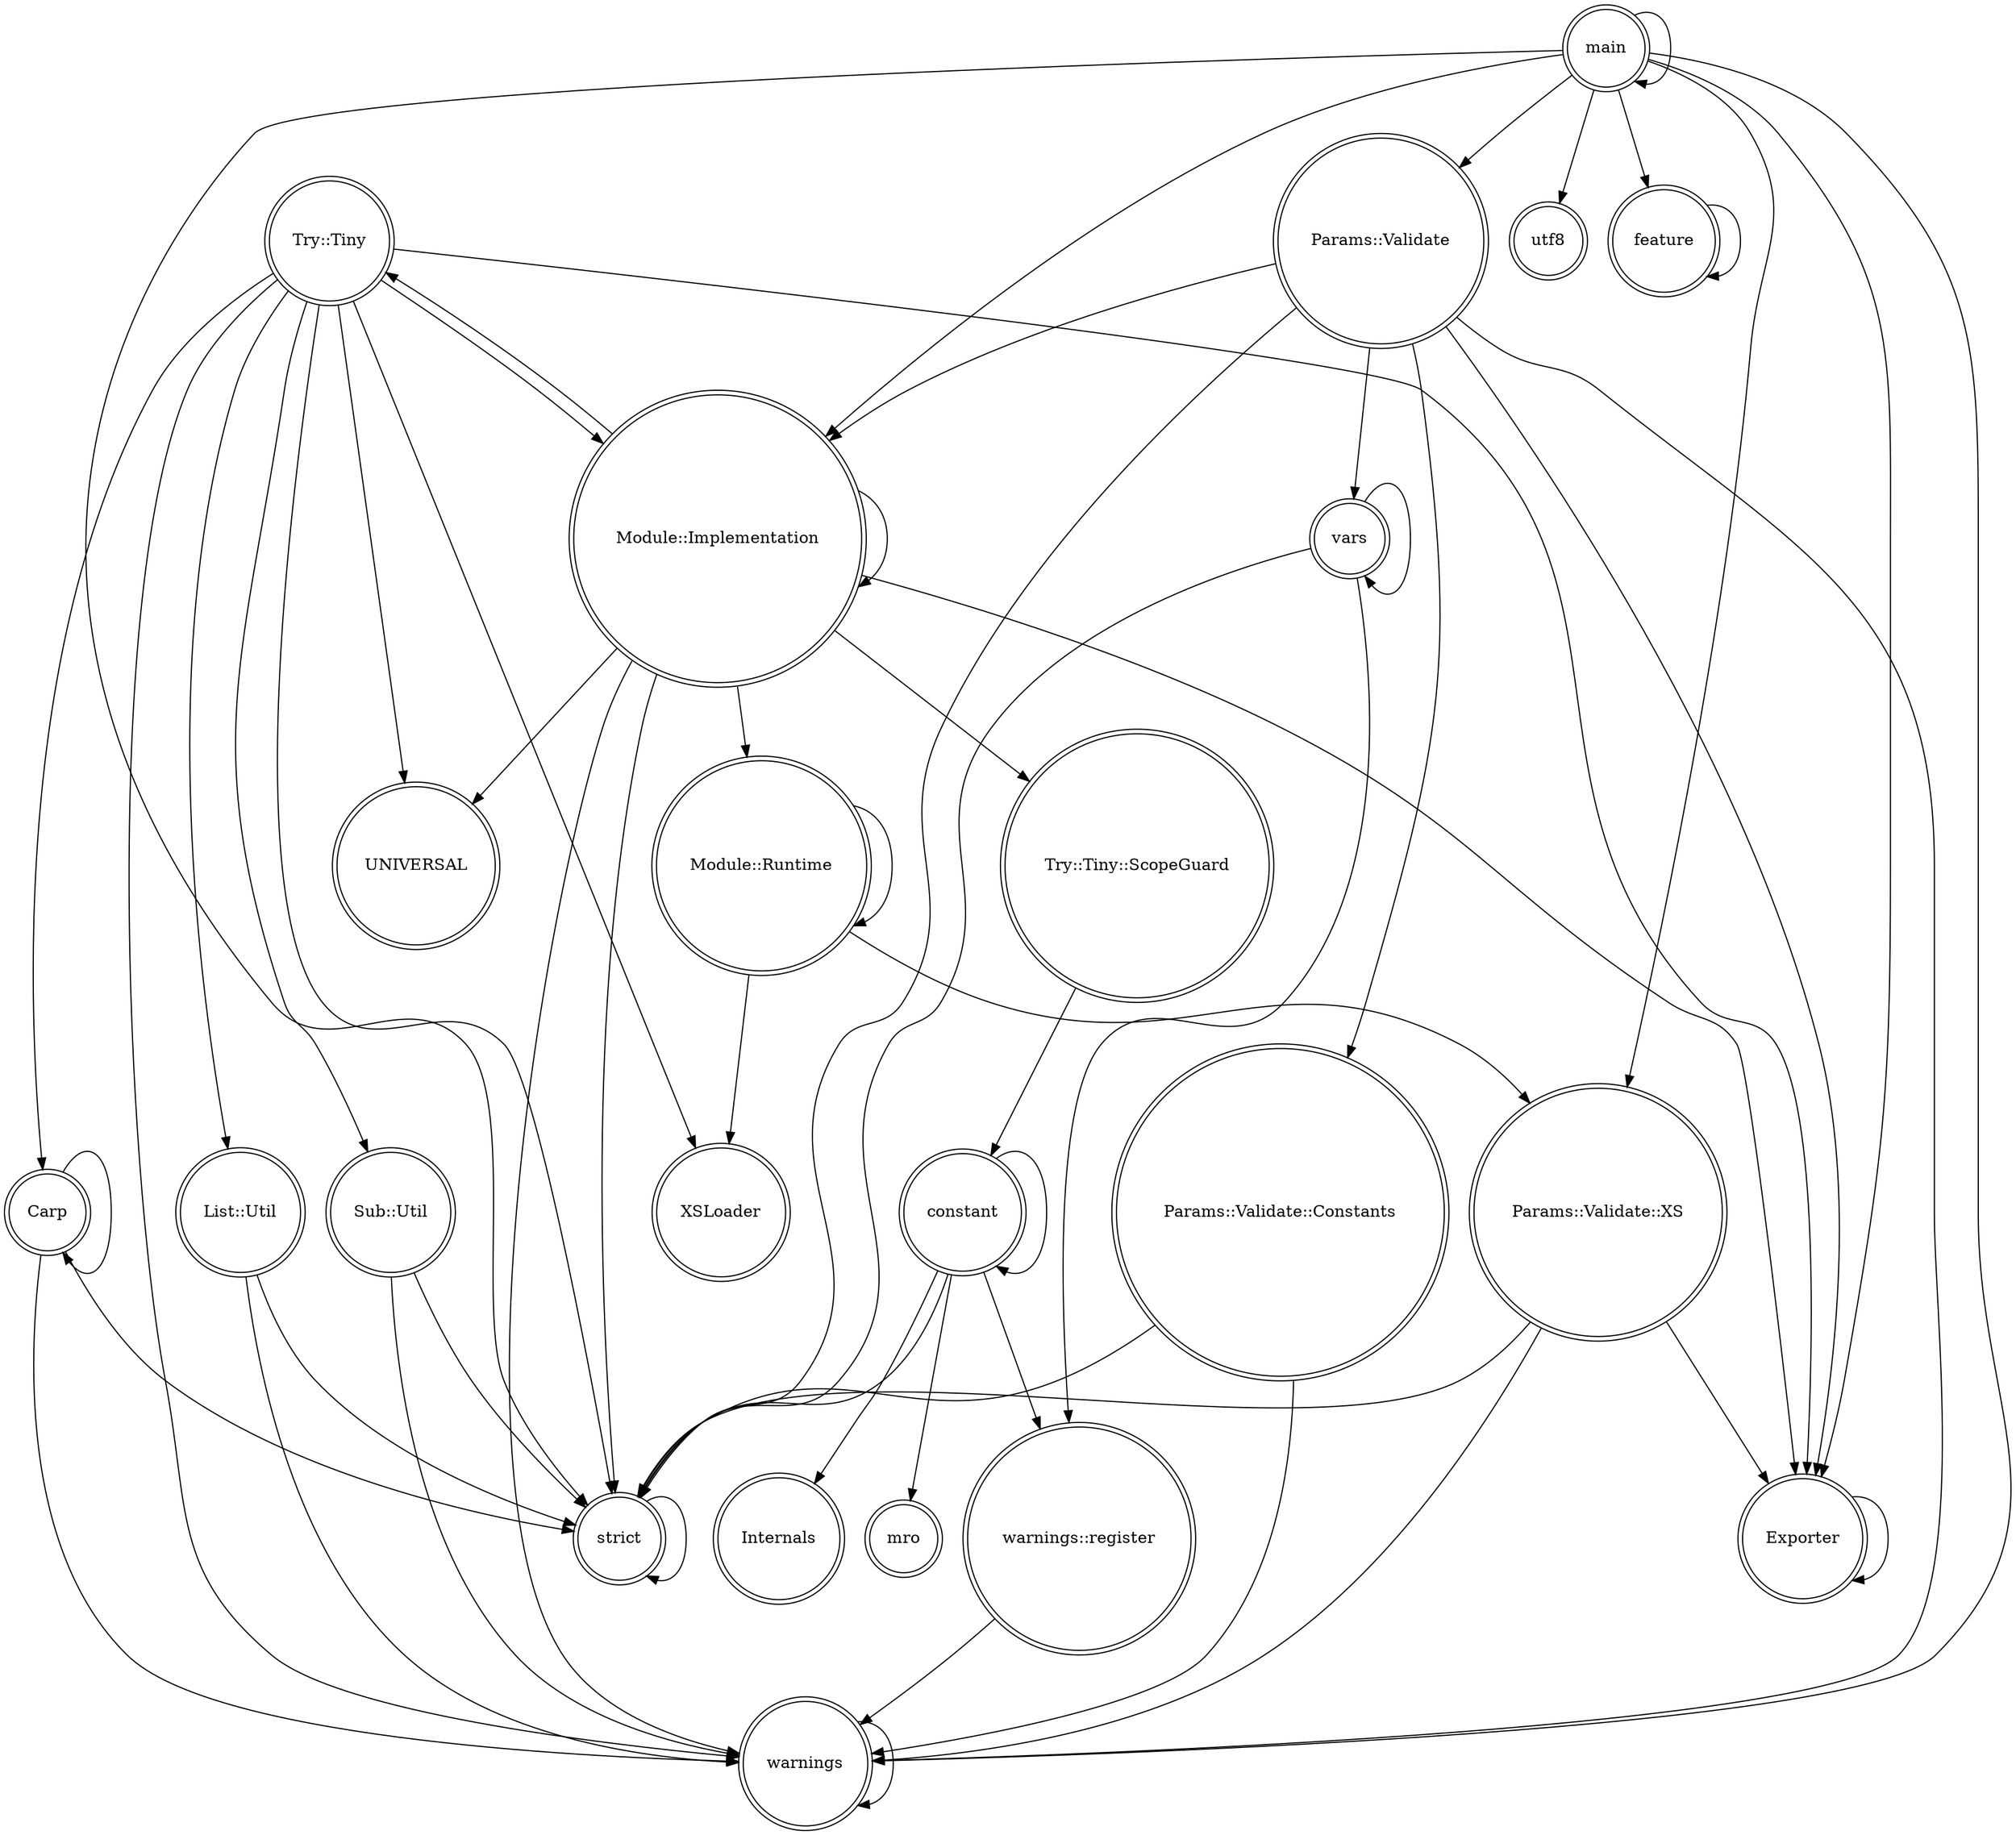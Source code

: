 digraph {
graph [overlap=false]
node [shape=doublecircle];
"vars" -> "warnings::register";
"constant" -> "Internals";
"Try::Tiny" -> "Module::Implementation";
"Sub::Util" -> "warnings";
"Try::Tiny" -> "Carp";
"Params::Validate" -> "strict";
"Module::Runtime" -> "Module::Runtime";
"main" -> "Module::Implementation";
"List::Util" -> "strict";
"Params::Validate::Constants" -> "strict";
"strict" -> "strict";
"Try::Tiny" -> "Exporter";
"Params::Validate::Constants" -> "warnings";
"Try::Tiny::ScopeGuard" -> "constant";
"Try::Tiny" -> "List::Util";
"main" -> "main";
"Module::Implementation" -> "Exporter";
"vars" -> "vars";
"main" -> "utf8";
"Params::Validate" -> "warnings";
"Module::Implementation" -> "Module::Runtime";
"List::Util" -> "warnings";
"constant" -> "mro";
"Module::Implementation" -> "Try::Tiny";
"Exporter" -> "Exporter";
"Module::Implementation" -> "Try::Tiny::ScopeGuard";
"main" -> "Exporter";
"Module::Runtime" -> "Params::Validate::XS";
"constant" -> "strict";
"Carp" -> "Carp";
"main" -> "warnings";
"warnings::register" -> "warnings";
"Module::Implementation" -> "warnings";
"Try::Tiny" -> "XSLoader";
"constant" -> "constant";
"Try::Tiny" -> "Sub::Util";
"Try::Tiny" -> "warnings";
"Carp" -> "warnings";
"Module::Implementation" -> "Module::Implementation";
"Params::Validate" -> "Module::Implementation";
"main" -> "feature";
"Module::Runtime" -> "XSLoader";
"main" -> "Params::Validate::XS";
"Params::Validate" -> "Params::Validate::Constants";
"main" -> "Params::Validate";
"Module::Implementation" -> "strict";
"Try::Tiny" -> "UNIVERSAL";
"Carp" -> "strict";
"Params::Validate" -> "vars";
"main" -> "strict";
"feature" -> "feature";
"Params::Validate::XS" -> "strict";
"warnings" -> "warnings";
"Module::Implementation" -> "UNIVERSAL";
"Try::Tiny" -> "strict";
"constant" -> "warnings::register";
"Sub::Util" -> "strict";
"Params::Validate" -> "Exporter";
"vars" -> "strict";
"Params::Validate::XS" -> "warnings";
"Params::Validate::XS" -> "Exporter";
}
